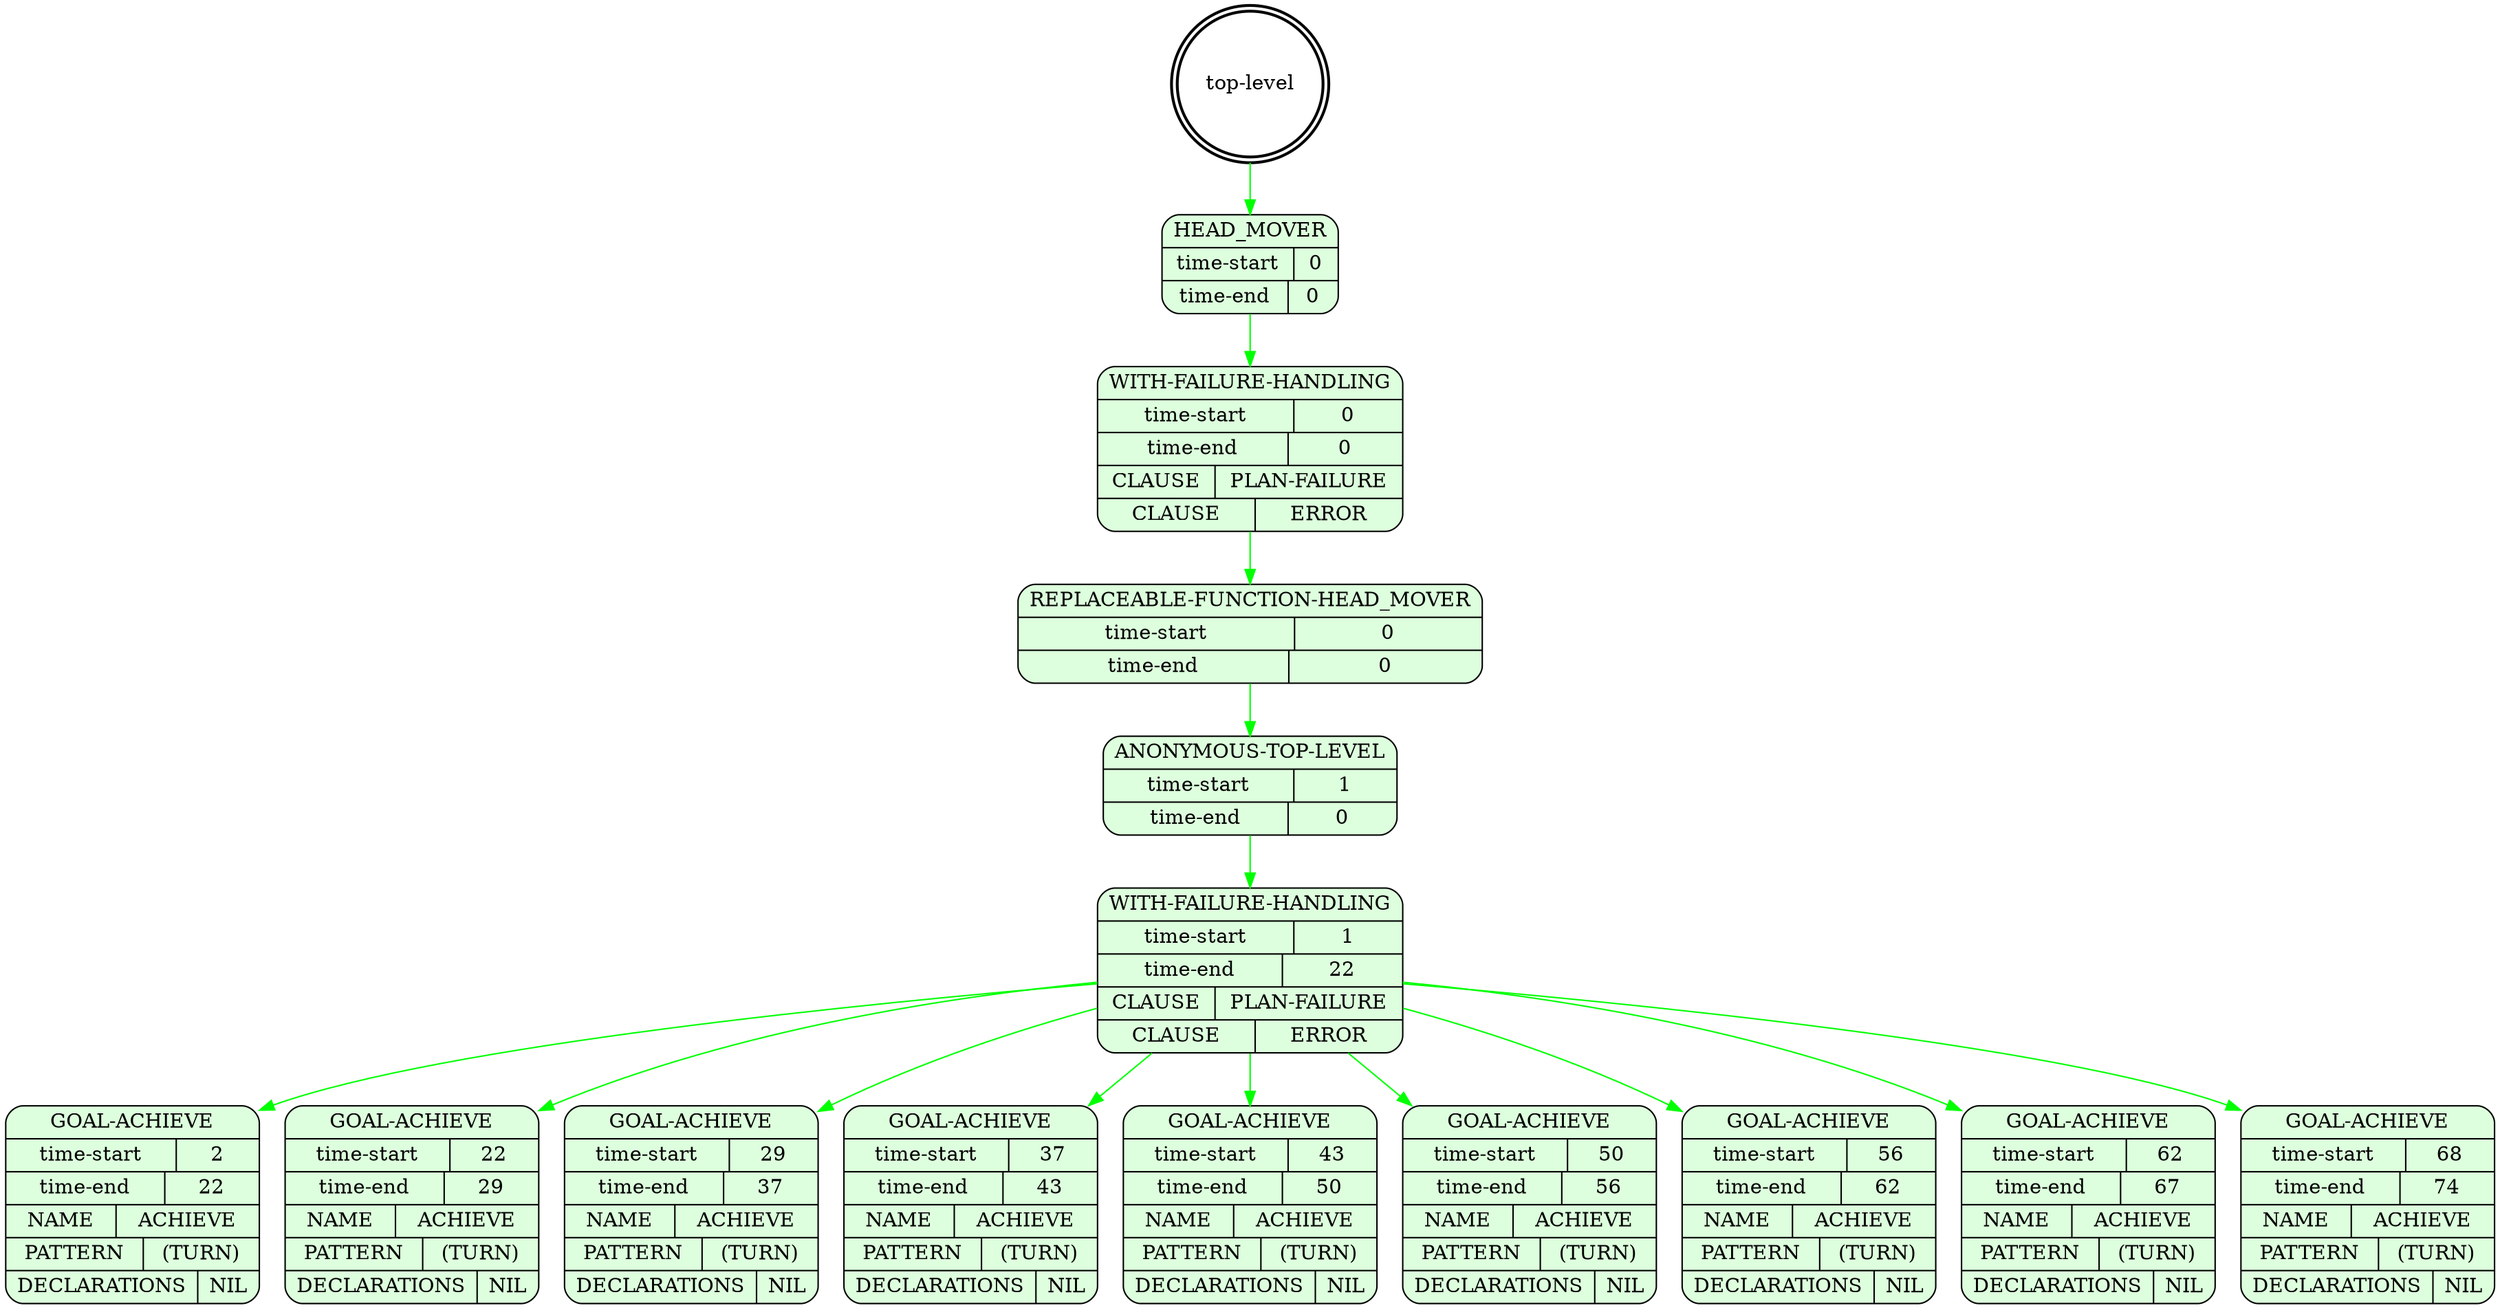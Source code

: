 digraph plangraph_oQYp1I4pjXhq5khu {
  node_rOqhBTak3NmA4FCq [shape=doublecircle, style=bold, label="top-level"];

  node_EpYDavsXhN4tJTPT [shape=Mrecord, style=filled, fillcolor="#ddffdd", label="{HEAD_MOVER|{time-start | 0}|{time-end | 0}}"];
  edge [color="green", label=""];
  node_rOqhBTak3NmA4FCq -> node_EpYDavsXhN4tJTPT;

  node_1R6qMKYumzKm547Y [shape=Mrecord, style=filled, fillcolor="#ddffdd", label="{WITH-FAILURE-HANDLING|{time-start | 0}|{time-end | 0}|{CLAUSE | PLAN-FAILURE}|{CLAUSE | ERROR}}"];
  edge [color="green", label=""];
  node_EpYDavsXhN4tJTPT -> node_1R6qMKYumzKm547Y;

  node_iYio20WOK7CoBzAp [shape=Mrecord, style=filled, fillcolor="#ddffdd", label="{REPLACEABLE-FUNCTION-HEAD_MOVER|{time-start | 0}|{time-end | 0}}"];
  edge [color="green", label=""];
  node_1R6qMKYumzKm547Y -> node_iYio20WOK7CoBzAp;

  node_jH6BHAsf28TPhqac [shape=Mrecord, style=filled, fillcolor="#ddffdd", label="{ANONYMOUS-TOP-LEVEL|{time-start | 1}|{time-end | 0}}"];
  edge [color="green", label=""];
  node_iYio20WOK7CoBzAp -> node_jH6BHAsf28TPhqac;

  node_jwJx4Q61nI3vmDUd [shape=Mrecord, style=filled, fillcolor="#ddffdd", label="{WITH-FAILURE-HANDLING|{time-start | 1}|{time-end | 22}|{CLAUSE | PLAN-FAILURE}|{CLAUSE | ERROR}}"];
  edge [color="green", label=""];
  node_jH6BHAsf28TPhqac -> node_jwJx4Q61nI3vmDUd;

  node_UHgRwjwjniGjYapM [shape=Mrecord, style=filled, fillcolor="#ddffdd", label="{GOAL-ACHIEVE|{time-start | 2}|{time-end | 22}|{NAME | ACHIEVE}|{PATTERN | (TURN)}|{DECLARATIONS | NIL}}"];
  edge [color="green", label=""];
  node_jwJx4Q61nI3vmDUd -> node_UHgRwjwjniGjYapM;

  node_vC4lQ4ZYbELF1dZJ [shape=Mrecord, style=filled, fillcolor="#ddffdd", label="{GOAL-ACHIEVE|{time-start | 22}|{time-end | 29}|{NAME | ACHIEVE}|{PATTERN | (TURN)}|{DECLARATIONS | NIL}}"];
  edge [color="green", label=""];
  node_jwJx4Q61nI3vmDUd -> node_vC4lQ4ZYbELF1dZJ;

  node_RouQg93hyL2vdR6j [shape=Mrecord, style=filled, fillcolor="#ddffdd", label="{GOAL-ACHIEVE|{time-start | 29}|{time-end | 37}|{NAME | ACHIEVE}|{PATTERN | (TURN)}|{DECLARATIONS | NIL}}"];
  edge [color="green", label=""];
  node_jwJx4Q61nI3vmDUd -> node_RouQg93hyL2vdR6j;

  node_lEYOAXndeKBE407o [shape=Mrecord, style=filled, fillcolor="#ddffdd", label="{GOAL-ACHIEVE|{time-start | 37}|{time-end | 43}|{NAME | ACHIEVE}|{PATTERN | (TURN)}|{DECLARATIONS | NIL}}"];
  edge [color="green", label=""];
  node_jwJx4Q61nI3vmDUd -> node_lEYOAXndeKBE407o;

  node_vz8fw4kMcaDsUnYo [shape=Mrecord, style=filled, fillcolor="#ddffdd", label="{GOAL-ACHIEVE|{time-start | 43}|{time-end | 50}|{NAME | ACHIEVE}|{PATTERN | (TURN)}|{DECLARATIONS | NIL}}"];
  edge [color="green", label=""];
  node_jwJx4Q61nI3vmDUd -> node_vz8fw4kMcaDsUnYo;

  node_DltclZ4kPS5Cuznp [shape=Mrecord, style=filled, fillcolor="#ddffdd", label="{GOAL-ACHIEVE|{time-start | 50}|{time-end | 56}|{NAME | ACHIEVE}|{PATTERN | (TURN)}|{DECLARATIONS | NIL}}"];
  edge [color="green", label=""];
  node_jwJx4Q61nI3vmDUd -> node_DltclZ4kPS5Cuznp;

  node_P26h7ltUMqTLJyNw [shape=Mrecord, style=filled, fillcolor="#ddffdd", label="{GOAL-ACHIEVE|{time-start | 56}|{time-end | 62}|{NAME | ACHIEVE}|{PATTERN | (TURN)}|{DECLARATIONS | NIL}}"];
  edge [color="green", label=""];
  node_jwJx4Q61nI3vmDUd -> node_P26h7ltUMqTLJyNw;

  node_UQJ6M2BVo2HheULz [shape=Mrecord, style=filled, fillcolor="#ddffdd", label="{GOAL-ACHIEVE|{time-start | 62}|{time-end | 67}|{NAME | ACHIEVE}|{PATTERN | (TURN)}|{DECLARATIONS | NIL}}"];
  edge [color="green", label=""];
  node_jwJx4Q61nI3vmDUd -> node_UQJ6M2BVo2HheULz;

  node_GDxB7yHTzk0m22jD [shape=Mrecord, style=filled, fillcolor="#ddffdd", label="{GOAL-ACHIEVE|{time-start | 68}|{time-end | 74}|{NAME | ACHIEVE}|{PATTERN | (TURN)}|{DECLARATIONS | NIL}}"];
  edge [color="green", label=""];
  node_jwJx4Q61nI3vmDUd -> node_GDxB7yHTzk0m22jD;
}
